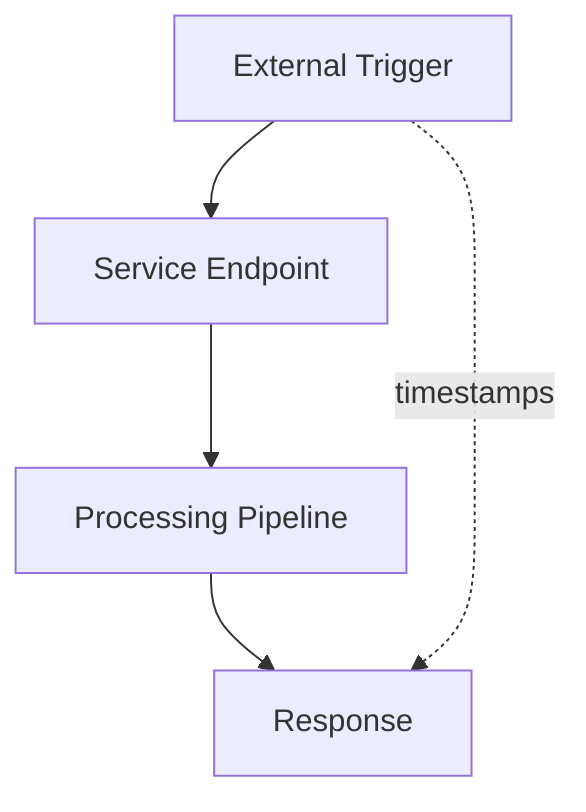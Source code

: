 flowchart TD
    TRIG[External Trigger] --> API[Service Endpoint]
    API --> PIPE[Processing Pipeline]
    PIPE --> RESP[Response]
    TRIG -. timestamps .-> RESP